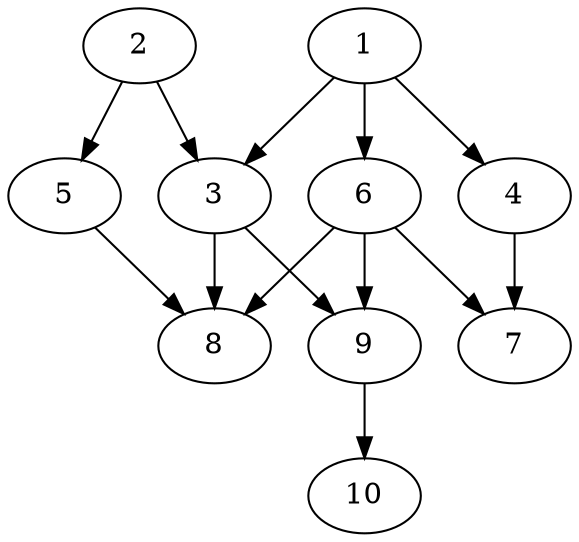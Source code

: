 // DAG automatically generated by daggen at Tue Aug  6 16:21:19 2019
// ./daggen --dot -n 10 --ccr 0.5 --fat 0.5 --regular 0.5 --density 0.6 --mindata 5242880 --maxdata 52428800 
digraph G {
  1 [size="96079872", alpha="0.06", expect_size="48039936"] 
  1 -> 3 [size ="48039936"]
  1 -> 4 [size ="48039936"]
  1 -> 6 [size ="48039936"]
  2 [size="74264576", alpha="0.04", expect_size="37132288"] 
  2 -> 3 [size ="37132288"]
  2 -> 5 [size ="37132288"]
  3 [size="69775360", alpha="0.14", expect_size="34887680"] 
  3 -> 8 [size ="34887680"]
  3 -> 9 [size ="34887680"]
  4 [size="63557632", alpha="0.16", expect_size="31778816"] 
  4 -> 7 [size ="31778816"]
  5 [size="97609728", alpha="0.12", expect_size="48804864"] 
  5 -> 8 [size ="48804864"]
  6 [size="19271680", alpha="0.19", expect_size="9635840"] 
  6 -> 7 [size ="9635840"]
  6 -> 8 [size ="9635840"]
  6 -> 9 [size ="9635840"]
  7 [size="15693824", alpha="0.19", expect_size="7846912"] 
  8 [size="23934976", alpha="0.08", expect_size="11967488"] 
  9 [size="68116480", alpha="0.12", expect_size="34058240"] 
  9 -> 10 [size ="34058240"]
  10 [size="91586560", alpha="0.04", expect_size="45793280"] 
}
